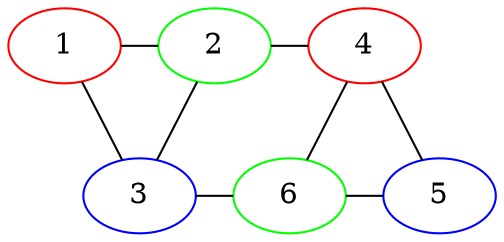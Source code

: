 graph g{
1 [color=red];
2 [color=green];
3 [color=blue];
4 [color=red];
5 [color=blue];
6 [color=green];
 {rank = same; 1 2 4} 
 {rank = same; 3 6 5} 
1 -- 2;
1 -- 3;
2 -- 4;
2 -- 3;
3 -- 6;
4 -- 5;
4 -- 6;
6 -- 5;
}
